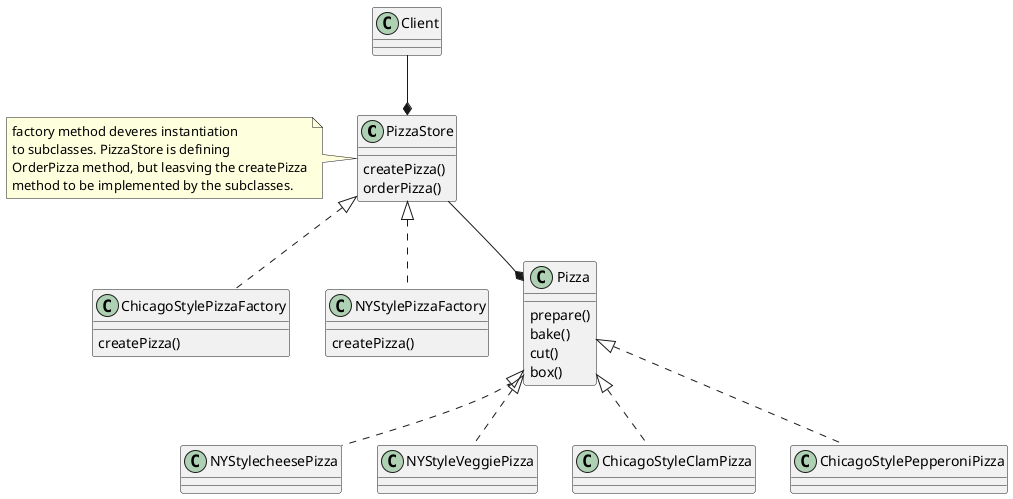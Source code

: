 @startuml

class PizzaStore {
    createPizza()
    orderPizza()
}

note left of PizzaStore
    factory method deveres instantiation
    to subclasses. PizzaStore is defining
    OrderPizza method, but leasving the createPizza
    method to be implemented by the subclasses.
end note
class ChicagoStylePizzaFactory {
    createPizza()
}

class NYStylePizzaFactory {
    createPizza()
}

PizzaStore <|.. ChicagoStylePizzaFactory
PizzaStore <|.. NYStylePizzaFactory


class Pizza {
    prepare()
    bake()
    cut()
    box()
}

class NYStylecheesePizza {
}
class NYStyleVeggiePizza {
}
class ChicagoStyleClamPizza {
}
class ChicagoStylePepperoniPizza {
}
Pizza <|.. NYStylecheesePizza
Pizza <|.. NYStyleVeggiePizza
Pizza <|.. ChicagoStyleClamPizza
Pizza <|.. ChicagoStylePepperoniPizza

PizzaStore --* Pizza

class Client
Client --* PizzaStore
@enduml